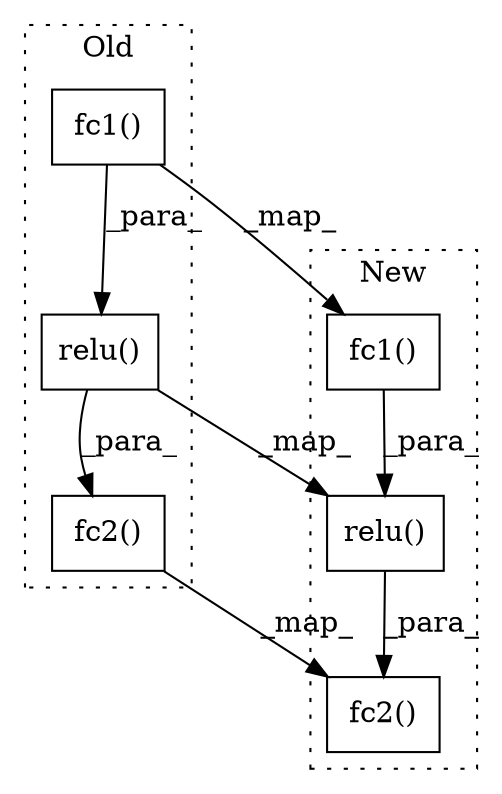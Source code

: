 digraph G {
subgraph cluster0 {
1 [label="fc2()" a="75" s="680,690" l="9,1" shape="box"];
4 [label="fc1()" a="75" s="644,658" l="9,1" shape="box"];
5 [label="relu()" a="75" s="637,659" l="7,1" shape="box"];
label = "Old";
style="dotted";
}
subgraph cluster1 {
2 [label="fc2()" a="75" s="687,697" l="9,1" shape="box"];
3 [label="fc1()" a="75" s="637,651" l="9,1" shape="box"];
6 [label="relu()" a="75" s="665,673" l="7,1" shape="box"];
label = "New";
style="dotted";
}
1 -> 2 [label="_map_"];
3 -> 6 [label="_para_"];
4 -> 5 [label="_para_"];
4 -> 3 [label="_map_"];
5 -> 1 [label="_para_"];
5 -> 6 [label="_map_"];
6 -> 2 [label="_para_"];
}